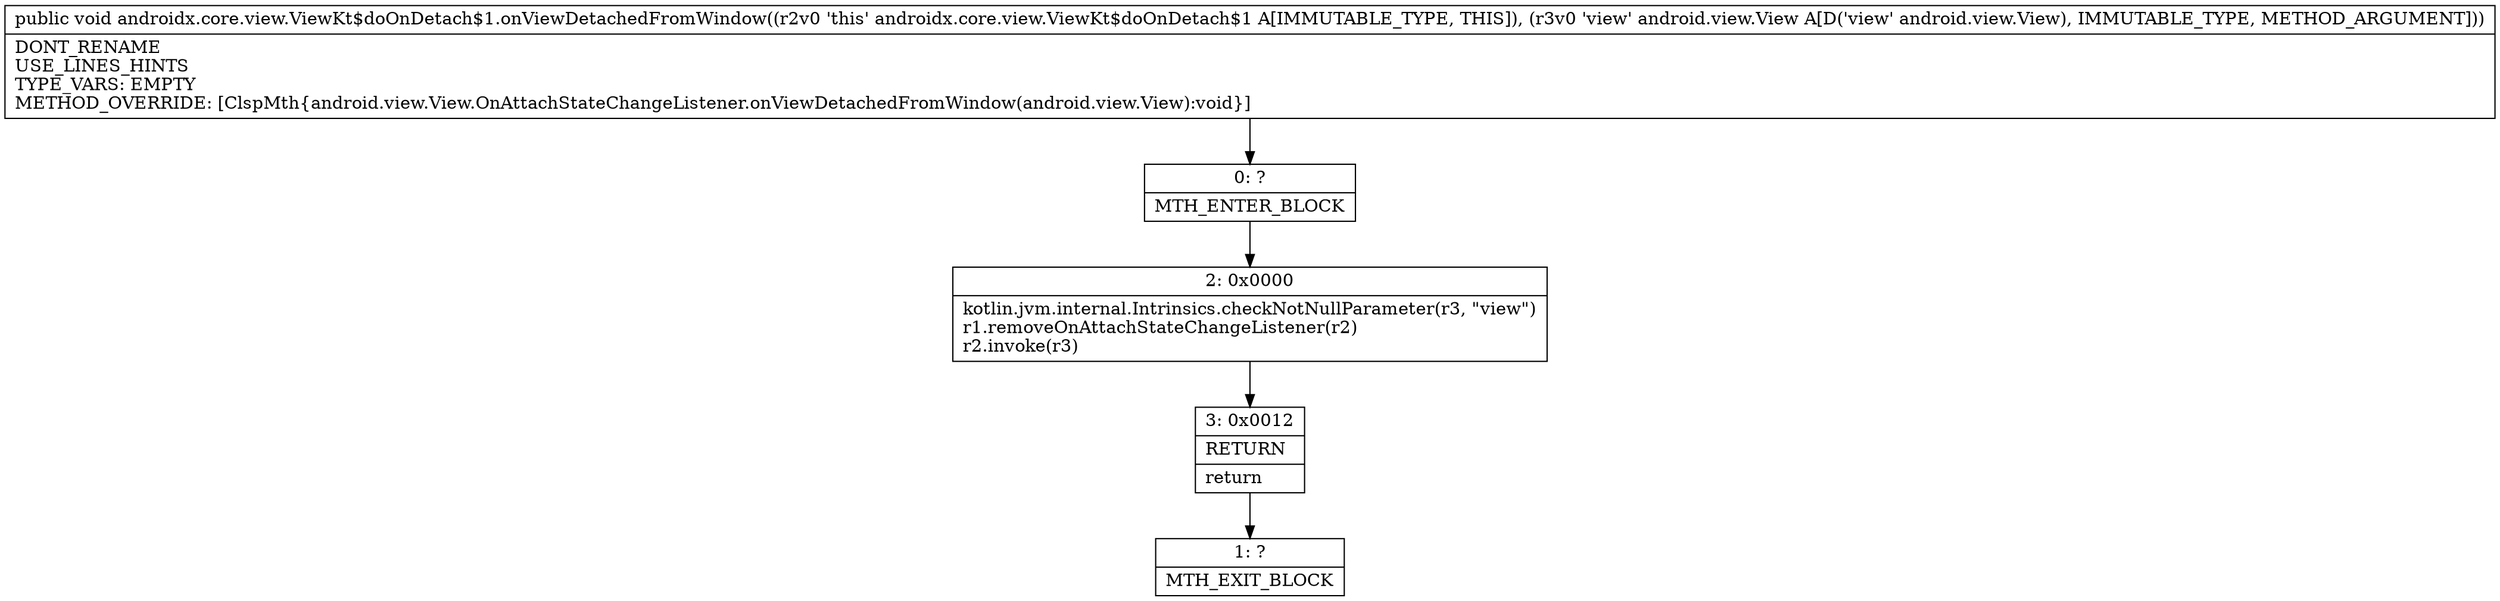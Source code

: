 digraph "CFG forandroidx.core.view.ViewKt$doOnDetach$1.onViewDetachedFromWindow(Landroid\/view\/View;)V" {
Node_0 [shape=record,label="{0\:\ ?|MTH_ENTER_BLOCK\l}"];
Node_2 [shape=record,label="{2\:\ 0x0000|kotlin.jvm.internal.Intrinsics.checkNotNullParameter(r3, \"view\")\lr1.removeOnAttachStateChangeListener(r2)\lr2.invoke(r3)\l}"];
Node_3 [shape=record,label="{3\:\ 0x0012|RETURN\l|return\l}"];
Node_1 [shape=record,label="{1\:\ ?|MTH_EXIT_BLOCK\l}"];
MethodNode[shape=record,label="{public void androidx.core.view.ViewKt$doOnDetach$1.onViewDetachedFromWindow((r2v0 'this' androidx.core.view.ViewKt$doOnDetach$1 A[IMMUTABLE_TYPE, THIS]), (r3v0 'view' android.view.View A[D('view' android.view.View), IMMUTABLE_TYPE, METHOD_ARGUMENT]))  | DONT_RENAME\lUSE_LINES_HINTS\lTYPE_VARS: EMPTY\lMETHOD_OVERRIDE: [ClspMth\{android.view.View.OnAttachStateChangeListener.onViewDetachedFromWindow(android.view.View):void\}]\l}"];
MethodNode -> Node_0;Node_0 -> Node_2;
Node_2 -> Node_3;
Node_3 -> Node_1;
}

